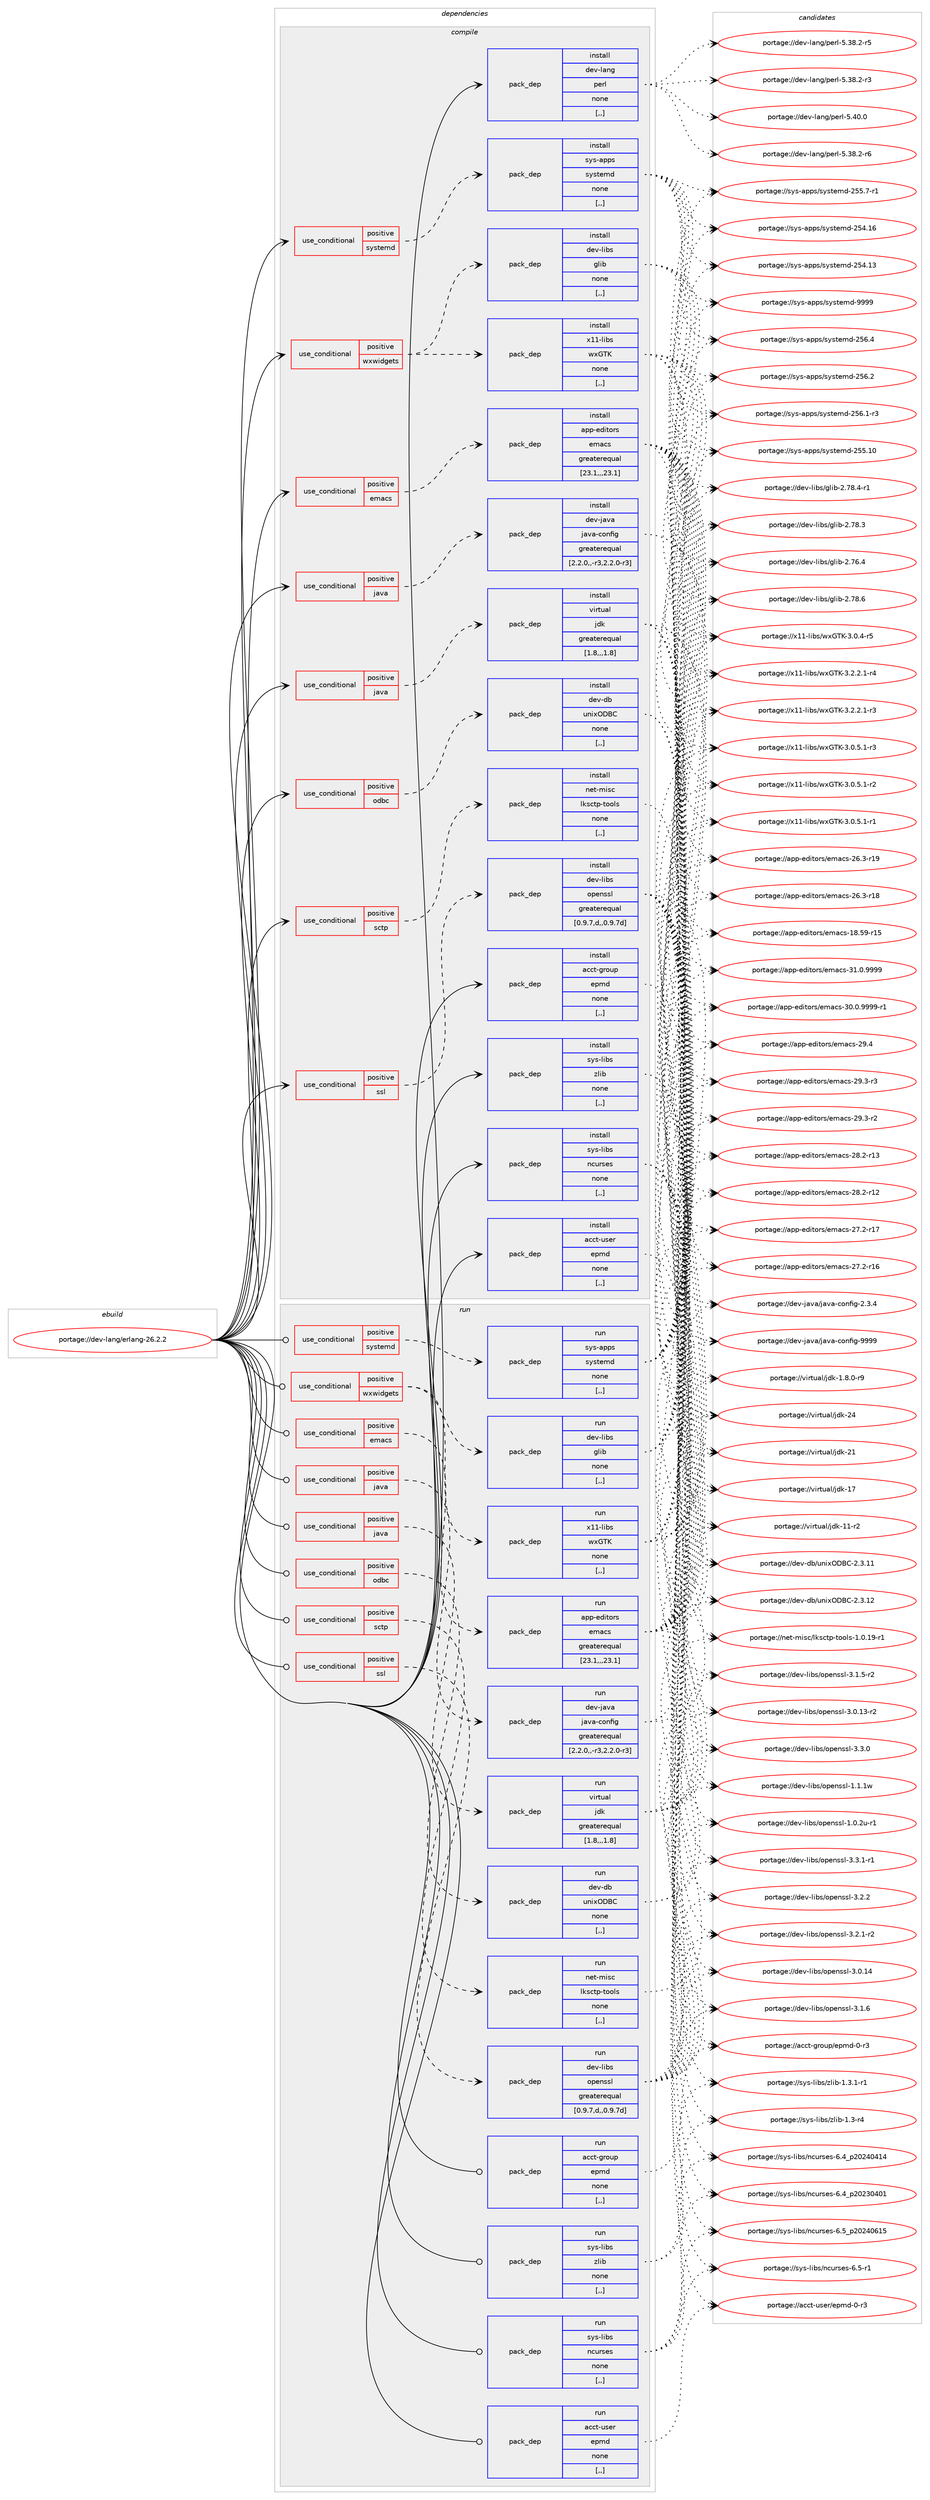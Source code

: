 digraph prolog {

# *************
# Graph options
# *************

newrank=true;
concentrate=true;
compound=true;
graph [rankdir=LR,fontname=Helvetica,fontsize=10,ranksep=1.5];#, ranksep=2.5, nodesep=0.2];
edge  [arrowhead=vee];
node  [fontname=Helvetica,fontsize=10];

# **********
# The ebuild
# **********

subgraph cluster_leftcol {
color=gray;
label=<<i>ebuild</i>>;
id [label="portage://dev-lang/erlang-26.2.2", color=red, width=4, href="../dev-lang/erlang-26.2.2.svg"];
}

# ****************
# The dependencies
# ****************

subgraph cluster_midcol {
color=gray;
label=<<i>dependencies</i>>;
subgraph cluster_compile {
fillcolor="#eeeeee";
style=filled;
label=<<i>compile</i>>;
subgraph cond22843 {
dependency98990 [label=<<TABLE BORDER="0" CELLBORDER="1" CELLSPACING="0" CELLPADDING="4"><TR><TD ROWSPAN="3" CELLPADDING="10">use_conditional</TD></TR><TR><TD>positive</TD></TR><TR><TD>emacs</TD></TR></TABLE>>, shape=none, color=red];
subgraph pack75081 {
dependency98991 [label=<<TABLE BORDER="0" CELLBORDER="1" CELLSPACING="0" CELLPADDING="4" WIDTH="220"><TR><TD ROWSPAN="6" CELLPADDING="30">pack_dep</TD></TR><TR><TD WIDTH="110">install</TD></TR><TR><TD>app-editors</TD></TR><TR><TD>emacs</TD></TR><TR><TD>greaterequal</TD></TR><TR><TD>[23.1,,,23.1]</TD></TR></TABLE>>, shape=none, color=blue];
}
dependency98990:e -> dependency98991:w [weight=20,style="dashed",arrowhead="vee"];
}
id:e -> dependency98990:w [weight=20,style="solid",arrowhead="vee"];
subgraph cond22844 {
dependency98992 [label=<<TABLE BORDER="0" CELLBORDER="1" CELLSPACING="0" CELLPADDING="4"><TR><TD ROWSPAN="3" CELLPADDING="10">use_conditional</TD></TR><TR><TD>positive</TD></TR><TR><TD>java</TD></TR></TABLE>>, shape=none, color=red];
subgraph pack75082 {
dependency98993 [label=<<TABLE BORDER="0" CELLBORDER="1" CELLSPACING="0" CELLPADDING="4" WIDTH="220"><TR><TD ROWSPAN="6" CELLPADDING="30">pack_dep</TD></TR><TR><TD WIDTH="110">install</TD></TR><TR><TD>dev-java</TD></TR><TR><TD>java-config</TD></TR><TR><TD>greaterequal</TD></TR><TR><TD>[2.2.0,,-r3,2.2.0-r3]</TD></TR></TABLE>>, shape=none, color=blue];
}
dependency98992:e -> dependency98993:w [weight=20,style="dashed",arrowhead="vee"];
}
id:e -> dependency98992:w [weight=20,style="solid",arrowhead="vee"];
subgraph cond22845 {
dependency98994 [label=<<TABLE BORDER="0" CELLBORDER="1" CELLSPACING="0" CELLPADDING="4"><TR><TD ROWSPAN="3" CELLPADDING="10">use_conditional</TD></TR><TR><TD>positive</TD></TR><TR><TD>java</TD></TR></TABLE>>, shape=none, color=red];
subgraph pack75083 {
dependency98995 [label=<<TABLE BORDER="0" CELLBORDER="1" CELLSPACING="0" CELLPADDING="4" WIDTH="220"><TR><TD ROWSPAN="6" CELLPADDING="30">pack_dep</TD></TR><TR><TD WIDTH="110">install</TD></TR><TR><TD>virtual</TD></TR><TR><TD>jdk</TD></TR><TR><TD>greaterequal</TD></TR><TR><TD>[1.8,,,1.8]</TD></TR></TABLE>>, shape=none, color=blue];
}
dependency98994:e -> dependency98995:w [weight=20,style="dashed",arrowhead="vee"];
}
id:e -> dependency98994:w [weight=20,style="solid",arrowhead="vee"];
subgraph cond22846 {
dependency98996 [label=<<TABLE BORDER="0" CELLBORDER="1" CELLSPACING="0" CELLPADDING="4"><TR><TD ROWSPAN="3" CELLPADDING="10">use_conditional</TD></TR><TR><TD>positive</TD></TR><TR><TD>odbc</TD></TR></TABLE>>, shape=none, color=red];
subgraph pack75084 {
dependency98997 [label=<<TABLE BORDER="0" CELLBORDER="1" CELLSPACING="0" CELLPADDING="4" WIDTH="220"><TR><TD ROWSPAN="6" CELLPADDING="30">pack_dep</TD></TR><TR><TD WIDTH="110">install</TD></TR><TR><TD>dev-db</TD></TR><TR><TD>unixODBC</TD></TR><TR><TD>none</TD></TR><TR><TD>[,,]</TD></TR></TABLE>>, shape=none, color=blue];
}
dependency98996:e -> dependency98997:w [weight=20,style="dashed",arrowhead="vee"];
}
id:e -> dependency98996:w [weight=20,style="solid",arrowhead="vee"];
subgraph cond22847 {
dependency98998 [label=<<TABLE BORDER="0" CELLBORDER="1" CELLSPACING="0" CELLPADDING="4"><TR><TD ROWSPAN="3" CELLPADDING="10">use_conditional</TD></TR><TR><TD>positive</TD></TR><TR><TD>sctp</TD></TR></TABLE>>, shape=none, color=red];
subgraph pack75085 {
dependency98999 [label=<<TABLE BORDER="0" CELLBORDER="1" CELLSPACING="0" CELLPADDING="4" WIDTH="220"><TR><TD ROWSPAN="6" CELLPADDING="30">pack_dep</TD></TR><TR><TD WIDTH="110">install</TD></TR><TR><TD>net-misc</TD></TR><TR><TD>lksctp-tools</TD></TR><TR><TD>none</TD></TR><TR><TD>[,,]</TD></TR></TABLE>>, shape=none, color=blue];
}
dependency98998:e -> dependency98999:w [weight=20,style="dashed",arrowhead="vee"];
}
id:e -> dependency98998:w [weight=20,style="solid",arrowhead="vee"];
subgraph cond22848 {
dependency99000 [label=<<TABLE BORDER="0" CELLBORDER="1" CELLSPACING="0" CELLPADDING="4"><TR><TD ROWSPAN="3" CELLPADDING="10">use_conditional</TD></TR><TR><TD>positive</TD></TR><TR><TD>ssl</TD></TR></TABLE>>, shape=none, color=red];
subgraph pack75086 {
dependency99001 [label=<<TABLE BORDER="0" CELLBORDER="1" CELLSPACING="0" CELLPADDING="4" WIDTH="220"><TR><TD ROWSPAN="6" CELLPADDING="30">pack_dep</TD></TR><TR><TD WIDTH="110">install</TD></TR><TR><TD>dev-libs</TD></TR><TR><TD>openssl</TD></TR><TR><TD>greaterequal</TD></TR><TR><TD>[0.9.7,d,,0.9.7d]</TD></TR></TABLE>>, shape=none, color=blue];
}
dependency99000:e -> dependency99001:w [weight=20,style="dashed",arrowhead="vee"];
}
id:e -> dependency99000:w [weight=20,style="solid",arrowhead="vee"];
subgraph cond22849 {
dependency99002 [label=<<TABLE BORDER="0" CELLBORDER="1" CELLSPACING="0" CELLPADDING="4"><TR><TD ROWSPAN="3" CELLPADDING="10">use_conditional</TD></TR><TR><TD>positive</TD></TR><TR><TD>systemd</TD></TR></TABLE>>, shape=none, color=red];
subgraph pack75087 {
dependency99003 [label=<<TABLE BORDER="0" CELLBORDER="1" CELLSPACING="0" CELLPADDING="4" WIDTH="220"><TR><TD ROWSPAN="6" CELLPADDING="30">pack_dep</TD></TR><TR><TD WIDTH="110">install</TD></TR><TR><TD>sys-apps</TD></TR><TR><TD>systemd</TD></TR><TR><TD>none</TD></TR><TR><TD>[,,]</TD></TR></TABLE>>, shape=none, color=blue];
}
dependency99002:e -> dependency99003:w [weight=20,style="dashed",arrowhead="vee"];
}
id:e -> dependency99002:w [weight=20,style="solid",arrowhead="vee"];
subgraph cond22850 {
dependency99004 [label=<<TABLE BORDER="0" CELLBORDER="1" CELLSPACING="0" CELLPADDING="4"><TR><TD ROWSPAN="3" CELLPADDING="10">use_conditional</TD></TR><TR><TD>positive</TD></TR><TR><TD>wxwidgets</TD></TR></TABLE>>, shape=none, color=red];
subgraph pack75088 {
dependency99005 [label=<<TABLE BORDER="0" CELLBORDER="1" CELLSPACING="0" CELLPADDING="4" WIDTH="220"><TR><TD ROWSPAN="6" CELLPADDING="30">pack_dep</TD></TR><TR><TD WIDTH="110">install</TD></TR><TR><TD>dev-libs</TD></TR><TR><TD>glib</TD></TR><TR><TD>none</TD></TR><TR><TD>[,,]</TD></TR></TABLE>>, shape=none, color=blue];
}
dependency99004:e -> dependency99005:w [weight=20,style="dashed",arrowhead="vee"];
subgraph pack75089 {
dependency99006 [label=<<TABLE BORDER="0" CELLBORDER="1" CELLSPACING="0" CELLPADDING="4" WIDTH="220"><TR><TD ROWSPAN="6" CELLPADDING="30">pack_dep</TD></TR><TR><TD WIDTH="110">install</TD></TR><TR><TD>x11-libs</TD></TR><TR><TD>wxGTK</TD></TR><TR><TD>none</TD></TR><TR><TD>[,,]</TD></TR></TABLE>>, shape=none, color=blue];
}
dependency99004:e -> dependency99006:w [weight=20,style="dashed",arrowhead="vee"];
}
id:e -> dependency99004:w [weight=20,style="solid",arrowhead="vee"];
subgraph pack75090 {
dependency99007 [label=<<TABLE BORDER="0" CELLBORDER="1" CELLSPACING="0" CELLPADDING="4" WIDTH="220"><TR><TD ROWSPAN="6" CELLPADDING="30">pack_dep</TD></TR><TR><TD WIDTH="110">install</TD></TR><TR><TD>acct-group</TD></TR><TR><TD>epmd</TD></TR><TR><TD>none</TD></TR><TR><TD>[,,]</TD></TR></TABLE>>, shape=none, color=blue];
}
id:e -> dependency99007:w [weight=20,style="solid",arrowhead="vee"];
subgraph pack75091 {
dependency99008 [label=<<TABLE BORDER="0" CELLBORDER="1" CELLSPACING="0" CELLPADDING="4" WIDTH="220"><TR><TD ROWSPAN="6" CELLPADDING="30">pack_dep</TD></TR><TR><TD WIDTH="110">install</TD></TR><TR><TD>acct-user</TD></TR><TR><TD>epmd</TD></TR><TR><TD>none</TD></TR><TR><TD>[,,]</TD></TR></TABLE>>, shape=none, color=blue];
}
id:e -> dependency99008:w [weight=20,style="solid",arrowhead="vee"];
subgraph pack75092 {
dependency99009 [label=<<TABLE BORDER="0" CELLBORDER="1" CELLSPACING="0" CELLPADDING="4" WIDTH="220"><TR><TD ROWSPAN="6" CELLPADDING="30">pack_dep</TD></TR><TR><TD WIDTH="110">install</TD></TR><TR><TD>dev-lang</TD></TR><TR><TD>perl</TD></TR><TR><TD>none</TD></TR><TR><TD>[,,]</TD></TR></TABLE>>, shape=none, color=blue];
}
id:e -> dependency99009:w [weight=20,style="solid",arrowhead="vee"];
subgraph pack75093 {
dependency99010 [label=<<TABLE BORDER="0" CELLBORDER="1" CELLSPACING="0" CELLPADDING="4" WIDTH="220"><TR><TD ROWSPAN="6" CELLPADDING="30">pack_dep</TD></TR><TR><TD WIDTH="110">install</TD></TR><TR><TD>sys-libs</TD></TR><TR><TD>ncurses</TD></TR><TR><TD>none</TD></TR><TR><TD>[,,]</TD></TR></TABLE>>, shape=none, color=blue];
}
id:e -> dependency99010:w [weight=20,style="solid",arrowhead="vee"];
subgraph pack75094 {
dependency99011 [label=<<TABLE BORDER="0" CELLBORDER="1" CELLSPACING="0" CELLPADDING="4" WIDTH="220"><TR><TD ROWSPAN="6" CELLPADDING="30">pack_dep</TD></TR><TR><TD WIDTH="110">install</TD></TR><TR><TD>sys-libs</TD></TR><TR><TD>zlib</TD></TR><TR><TD>none</TD></TR><TR><TD>[,,]</TD></TR></TABLE>>, shape=none, color=blue];
}
id:e -> dependency99011:w [weight=20,style="solid",arrowhead="vee"];
}
subgraph cluster_compileandrun {
fillcolor="#eeeeee";
style=filled;
label=<<i>compile and run</i>>;
}
subgraph cluster_run {
fillcolor="#eeeeee";
style=filled;
label=<<i>run</i>>;
subgraph cond22851 {
dependency99012 [label=<<TABLE BORDER="0" CELLBORDER="1" CELLSPACING="0" CELLPADDING="4"><TR><TD ROWSPAN="3" CELLPADDING="10">use_conditional</TD></TR><TR><TD>positive</TD></TR><TR><TD>emacs</TD></TR></TABLE>>, shape=none, color=red];
subgraph pack75095 {
dependency99013 [label=<<TABLE BORDER="0" CELLBORDER="1" CELLSPACING="0" CELLPADDING="4" WIDTH="220"><TR><TD ROWSPAN="6" CELLPADDING="30">pack_dep</TD></TR><TR><TD WIDTH="110">run</TD></TR><TR><TD>app-editors</TD></TR><TR><TD>emacs</TD></TR><TR><TD>greaterequal</TD></TR><TR><TD>[23.1,,,23.1]</TD></TR></TABLE>>, shape=none, color=blue];
}
dependency99012:e -> dependency99013:w [weight=20,style="dashed",arrowhead="vee"];
}
id:e -> dependency99012:w [weight=20,style="solid",arrowhead="odot"];
subgraph cond22852 {
dependency99014 [label=<<TABLE BORDER="0" CELLBORDER="1" CELLSPACING="0" CELLPADDING="4"><TR><TD ROWSPAN="3" CELLPADDING="10">use_conditional</TD></TR><TR><TD>positive</TD></TR><TR><TD>java</TD></TR></TABLE>>, shape=none, color=red];
subgraph pack75096 {
dependency99015 [label=<<TABLE BORDER="0" CELLBORDER="1" CELLSPACING="0" CELLPADDING="4" WIDTH="220"><TR><TD ROWSPAN="6" CELLPADDING="30">pack_dep</TD></TR><TR><TD WIDTH="110">run</TD></TR><TR><TD>dev-java</TD></TR><TR><TD>java-config</TD></TR><TR><TD>greaterequal</TD></TR><TR><TD>[2.2.0,,-r3,2.2.0-r3]</TD></TR></TABLE>>, shape=none, color=blue];
}
dependency99014:e -> dependency99015:w [weight=20,style="dashed",arrowhead="vee"];
}
id:e -> dependency99014:w [weight=20,style="solid",arrowhead="odot"];
subgraph cond22853 {
dependency99016 [label=<<TABLE BORDER="0" CELLBORDER="1" CELLSPACING="0" CELLPADDING="4"><TR><TD ROWSPAN="3" CELLPADDING="10">use_conditional</TD></TR><TR><TD>positive</TD></TR><TR><TD>java</TD></TR></TABLE>>, shape=none, color=red];
subgraph pack75097 {
dependency99017 [label=<<TABLE BORDER="0" CELLBORDER="1" CELLSPACING="0" CELLPADDING="4" WIDTH="220"><TR><TD ROWSPAN="6" CELLPADDING="30">pack_dep</TD></TR><TR><TD WIDTH="110">run</TD></TR><TR><TD>virtual</TD></TR><TR><TD>jdk</TD></TR><TR><TD>greaterequal</TD></TR><TR><TD>[1.8,,,1.8]</TD></TR></TABLE>>, shape=none, color=blue];
}
dependency99016:e -> dependency99017:w [weight=20,style="dashed",arrowhead="vee"];
}
id:e -> dependency99016:w [weight=20,style="solid",arrowhead="odot"];
subgraph cond22854 {
dependency99018 [label=<<TABLE BORDER="0" CELLBORDER="1" CELLSPACING="0" CELLPADDING="4"><TR><TD ROWSPAN="3" CELLPADDING="10">use_conditional</TD></TR><TR><TD>positive</TD></TR><TR><TD>odbc</TD></TR></TABLE>>, shape=none, color=red];
subgraph pack75098 {
dependency99019 [label=<<TABLE BORDER="0" CELLBORDER="1" CELLSPACING="0" CELLPADDING="4" WIDTH="220"><TR><TD ROWSPAN="6" CELLPADDING="30">pack_dep</TD></TR><TR><TD WIDTH="110">run</TD></TR><TR><TD>dev-db</TD></TR><TR><TD>unixODBC</TD></TR><TR><TD>none</TD></TR><TR><TD>[,,]</TD></TR></TABLE>>, shape=none, color=blue];
}
dependency99018:e -> dependency99019:w [weight=20,style="dashed",arrowhead="vee"];
}
id:e -> dependency99018:w [weight=20,style="solid",arrowhead="odot"];
subgraph cond22855 {
dependency99020 [label=<<TABLE BORDER="0" CELLBORDER="1" CELLSPACING="0" CELLPADDING="4"><TR><TD ROWSPAN="3" CELLPADDING="10">use_conditional</TD></TR><TR><TD>positive</TD></TR><TR><TD>sctp</TD></TR></TABLE>>, shape=none, color=red];
subgraph pack75099 {
dependency99021 [label=<<TABLE BORDER="0" CELLBORDER="1" CELLSPACING="0" CELLPADDING="4" WIDTH="220"><TR><TD ROWSPAN="6" CELLPADDING="30">pack_dep</TD></TR><TR><TD WIDTH="110">run</TD></TR><TR><TD>net-misc</TD></TR><TR><TD>lksctp-tools</TD></TR><TR><TD>none</TD></TR><TR><TD>[,,]</TD></TR></TABLE>>, shape=none, color=blue];
}
dependency99020:e -> dependency99021:w [weight=20,style="dashed",arrowhead="vee"];
}
id:e -> dependency99020:w [weight=20,style="solid",arrowhead="odot"];
subgraph cond22856 {
dependency99022 [label=<<TABLE BORDER="0" CELLBORDER="1" CELLSPACING="0" CELLPADDING="4"><TR><TD ROWSPAN="3" CELLPADDING="10">use_conditional</TD></TR><TR><TD>positive</TD></TR><TR><TD>ssl</TD></TR></TABLE>>, shape=none, color=red];
subgraph pack75100 {
dependency99023 [label=<<TABLE BORDER="0" CELLBORDER="1" CELLSPACING="0" CELLPADDING="4" WIDTH="220"><TR><TD ROWSPAN="6" CELLPADDING="30">pack_dep</TD></TR><TR><TD WIDTH="110">run</TD></TR><TR><TD>dev-libs</TD></TR><TR><TD>openssl</TD></TR><TR><TD>greaterequal</TD></TR><TR><TD>[0.9.7,d,,0.9.7d]</TD></TR></TABLE>>, shape=none, color=blue];
}
dependency99022:e -> dependency99023:w [weight=20,style="dashed",arrowhead="vee"];
}
id:e -> dependency99022:w [weight=20,style="solid",arrowhead="odot"];
subgraph cond22857 {
dependency99024 [label=<<TABLE BORDER="0" CELLBORDER="1" CELLSPACING="0" CELLPADDING="4"><TR><TD ROWSPAN="3" CELLPADDING="10">use_conditional</TD></TR><TR><TD>positive</TD></TR><TR><TD>systemd</TD></TR></TABLE>>, shape=none, color=red];
subgraph pack75101 {
dependency99025 [label=<<TABLE BORDER="0" CELLBORDER="1" CELLSPACING="0" CELLPADDING="4" WIDTH="220"><TR><TD ROWSPAN="6" CELLPADDING="30">pack_dep</TD></TR><TR><TD WIDTH="110">run</TD></TR><TR><TD>sys-apps</TD></TR><TR><TD>systemd</TD></TR><TR><TD>none</TD></TR><TR><TD>[,,]</TD></TR></TABLE>>, shape=none, color=blue];
}
dependency99024:e -> dependency99025:w [weight=20,style="dashed",arrowhead="vee"];
}
id:e -> dependency99024:w [weight=20,style="solid",arrowhead="odot"];
subgraph cond22858 {
dependency99026 [label=<<TABLE BORDER="0" CELLBORDER="1" CELLSPACING="0" CELLPADDING="4"><TR><TD ROWSPAN="3" CELLPADDING="10">use_conditional</TD></TR><TR><TD>positive</TD></TR><TR><TD>wxwidgets</TD></TR></TABLE>>, shape=none, color=red];
subgraph pack75102 {
dependency99027 [label=<<TABLE BORDER="0" CELLBORDER="1" CELLSPACING="0" CELLPADDING="4" WIDTH="220"><TR><TD ROWSPAN="6" CELLPADDING="30">pack_dep</TD></TR><TR><TD WIDTH="110">run</TD></TR><TR><TD>dev-libs</TD></TR><TR><TD>glib</TD></TR><TR><TD>none</TD></TR><TR><TD>[,,]</TD></TR></TABLE>>, shape=none, color=blue];
}
dependency99026:e -> dependency99027:w [weight=20,style="dashed",arrowhead="vee"];
subgraph pack75103 {
dependency99028 [label=<<TABLE BORDER="0" CELLBORDER="1" CELLSPACING="0" CELLPADDING="4" WIDTH="220"><TR><TD ROWSPAN="6" CELLPADDING="30">pack_dep</TD></TR><TR><TD WIDTH="110">run</TD></TR><TR><TD>x11-libs</TD></TR><TR><TD>wxGTK</TD></TR><TR><TD>none</TD></TR><TR><TD>[,,]</TD></TR></TABLE>>, shape=none, color=blue];
}
dependency99026:e -> dependency99028:w [weight=20,style="dashed",arrowhead="vee"];
}
id:e -> dependency99026:w [weight=20,style="solid",arrowhead="odot"];
subgraph pack75104 {
dependency99029 [label=<<TABLE BORDER="0" CELLBORDER="1" CELLSPACING="0" CELLPADDING="4" WIDTH="220"><TR><TD ROWSPAN="6" CELLPADDING="30">pack_dep</TD></TR><TR><TD WIDTH="110">run</TD></TR><TR><TD>acct-group</TD></TR><TR><TD>epmd</TD></TR><TR><TD>none</TD></TR><TR><TD>[,,]</TD></TR></TABLE>>, shape=none, color=blue];
}
id:e -> dependency99029:w [weight=20,style="solid",arrowhead="odot"];
subgraph pack75105 {
dependency99030 [label=<<TABLE BORDER="0" CELLBORDER="1" CELLSPACING="0" CELLPADDING="4" WIDTH="220"><TR><TD ROWSPAN="6" CELLPADDING="30">pack_dep</TD></TR><TR><TD WIDTH="110">run</TD></TR><TR><TD>acct-user</TD></TR><TR><TD>epmd</TD></TR><TR><TD>none</TD></TR><TR><TD>[,,]</TD></TR></TABLE>>, shape=none, color=blue];
}
id:e -> dependency99030:w [weight=20,style="solid",arrowhead="odot"];
subgraph pack75106 {
dependency99031 [label=<<TABLE BORDER="0" CELLBORDER="1" CELLSPACING="0" CELLPADDING="4" WIDTH="220"><TR><TD ROWSPAN="6" CELLPADDING="30">pack_dep</TD></TR><TR><TD WIDTH="110">run</TD></TR><TR><TD>sys-libs</TD></TR><TR><TD>ncurses</TD></TR><TR><TD>none</TD></TR><TR><TD>[,,]</TD></TR></TABLE>>, shape=none, color=blue];
}
id:e -> dependency99031:w [weight=20,style="solid",arrowhead="odot"];
subgraph pack75107 {
dependency99032 [label=<<TABLE BORDER="0" CELLBORDER="1" CELLSPACING="0" CELLPADDING="4" WIDTH="220"><TR><TD ROWSPAN="6" CELLPADDING="30">pack_dep</TD></TR><TR><TD WIDTH="110">run</TD></TR><TR><TD>sys-libs</TD></TR><TR><TD>zlib</TD></TR><TR><TD>none</TD></TR><TR><TD>[,,]</TD></TR></TABLE>>, shape=none, color=blue];
}
id:e -> dependency99032:w [weight=20,style="solid",arrowhead="odot"];
}
}

# **************
# The candidates
# **************

subgraph cluster_choices {
rank=same;
color=gray;
label=<<i>candidates</i>>;

subgraph choice75081 {
color=black;
nodesep=1;
choice971121124510110010511611111411547101109979911545514946484657575757 [label="portage://app-editors/emacs-31.0.9999", color=red, width=4,href="../app-editors/emacs-31.0.9999.svg"];
choice9711211245101100105116111114115471011099799115455148464846575757574511449 [label="portage://app-editors/emacs-30.0.9999-r1", color=red, width=4,href="../app-editors/emacs-30.0.9999-r1.svg"];
choice97112112451011001051161111141154710110997991154550574652 [label="portage://app-editors/emacs-29.4", color=red, width=4,href="../app-editors/emacs-29.4.svg"];
choice971121124510110010511611111411547101109979911545505746514511451 [label="portage://app-editors/emacs-29.3-r3", color=red, width=4,href="../app-editors/emacs-29.3-r3.svg"];
choice971121124510110010511611111411547101109979911545505746514511450 [label="portage://app-editors/emacs-29.3-r2", color=red, width=4,href="../app-editors/emacs-29.3-r2.svg"];
choice97112112451011001051161111141154710110997991154550564650451144951 [label="portage://app-editors/emacs-28.2-r13", color=red, width=4,href="../app-editors/emacs-28.2-r13.svg"];
choice97112112451011001051161111141154710110997991154550564650451144950 [label="portage://app-editors/emacs-28.2-r12", color=red, width=4,href="../app-editors/emacs-28.2-r12.svg"];
choice97112112451011001051161111141154710110997991154550554650451144955 [label="portage://app-editors/emacs-27.2-r17", color=red, width=4,href="../app-editors/emacs-27.2-r17.svg"];
choice97112112451011001051161111141154710110997991154550554650451144954 [label="portage://app-editors/emacs-27.2-r16", color=red, width=4,href="../app-editors/emacs-27.2-r16.svg"];
choice97112112451011001051161111141154710110997991154550544651451144957 [label="portage://app-editors/emacs-26.3-r19", color=red, width=4,href="../app-editors/emacs-26.3-r19.svg"];
choice97112112451011001051161111141154710110997991154550544651451144956 [label="portage://app-editors/emacs-26.3-r18", color=red, width=4,href="../app-editors/emacs-26.3-r18.svg"];
choice9711211245101100105116111114115471011099799115454956465357451144953 [label="portage://app-editors/emacs-18.59-r15", color=red, width=4,href="../app-editors/emacs-18.59-r15.svg"];
dependency98991:e -> choice971121124510110010511611111411547101109979911545514946484657575757:w [style=dotted,weight="100"];
dependency98991:e -> choice9711211245101100105116111114115471011099799115455148464846575757574511449:w [style=dotted,weight="100"];
dependency98991:e -> choice97112112451011001051161111141154710110997991154550574652:w [style=dotted,weight="100"];
dependency98991:e -> choice971121124510110010511611111411547101109979911545505746514511451:w [style=dotted,weight="100"];
dependency98991:e -> choice971121124510110010511611111411547101109979911545505746514511450:w [style=dotted,weight="100"];
dependency98991:e -> choice97112112451011001051161111141154710110997991154550564650451144951:w [style=dotted,weight="100"];
dependency98991:e -> choice97112112451011001051161111141154710110997991154550564650451144950:w [style=dotted,weight="100"];
dependency98991:e -> choice97112112451011001051161111141154710110997991154550554650451144955:w [style=dotted,weight="100"];
dependency98991:e -> choice97112112451011001051161111141154710110997991154550554650451144954:w [style=dotted,weight="100"];
dependency98991:e -> choice97112112451011001051161111141154710110997991154550544651451144957:w [style=dotted,weight="100"];
dependency98991:e -> choice97112112451011001051161111141154710110997991154550544651451144956:w [style=dotted,weight="100"];
dependency98991:e -> choice9711211245101100105116111114115471011099799115454956465357451144953:w [style=dotted,weight="100"];
}
subgraph choice75082 {
color=black;
nodesep=1;
choice10010111845106971189747106971189745991111101021051034557575757 [label="portage://dev-java/java-config-9999", color=red, width=4,href="../dev-java/java-config-9999.svg"];
choice1001011184510697118974710697118974599111110102105103455046514652 [label="portage://dev-java/java-config-2.3.4", color=red, width=4,href="../dev-java/java-config-2.3.4.svg"];
dependency98993:e -> choice10010111845106971189747106971189745991111101021051034557575757:w [style=dotted,weight="100"];
dependency98993:e -> choice1001011184510697118974710697118974599111110102105103455046514652:w [style=dotted,weight="100"];
}
subgraph choice75083 {
color=black;
nodesep=1;
choice1181051141161179710847106100107455052 [label="portage://virtual/jdk-24", color=red, width=4,href="../virtual/jdk-24.svg"];
choice1181051141161179710847106100107455049 [label="portage://virtual/jdk-21", color=red, width=4,href="../virtual/jdk-21.svg"];
choice1181051141161179710847106100107454955 [label="portage://virtual/jdk-17", color=red, width=4,href="../virtual/jdk-17.svg"];
choice11810511411611797108471061001074549494511450 [label="portage://virtual/jdk-11-r2", color=red, width=4,href="../virtual/jdk-11-r2.svg"];
choice11810511411611797108471061001074549465646484511457 [label="portage://virtual/jdk-1.8.0-r9", color=red, width=4,href="../virtual/jdk-1.8.0-r9.svg"];
dependency98995:e -> choice1181051141161179710847106100107455052:w [style=dotted,weight="100"];
dependency98995:e -> choice1181051141161179710847106100107455049:w [style=dotted,weight="100"];
dependency98995:e -> choice1181051141161179710847106100107454955:w [style=dotted,weight="100"];
dependency98995:e -> choice11810511411611797108471061001074549494511450:w [style=dotted,weight="100"];
dependency98995:e -> choice11810511411611797108471061001074549465646484511457:w [style=dotted,weight="100"];
}
subgraph choice75084 {
color=black;
nodesep=1;
choice1001011184510098471171101051207968666745504651464950 [label="portage://dev-db/unixODBC-2.3.12", color=red, width=4,href="../dev-db/unixODBC-2.3.12.svg"];
choice1001011184510098471171101051207968666745504651464949 [label="portage://dev-db/unixODBC-2.3.11", color=red, width=4,href="../dev-db/unixODBC-2.3.11.svg"];
dependency98997:e -> choice1001011184510098471171101051207968666745504651464950:w [style=dotted,weight="100"];
dependency98997:e -> choice1001011184510098471171101051207968666745504651464949:w [style=dotted,weight="100"];
}
subgraph choice75085 {
color=black;
nodesep=1;
choice1101011164510910511599471081071159911611245116111111108115454946484649574511449 [label="portage://net-misc/lksctp-tools-1.0.19-r1", color=red, width=4,href="../net-misc/lksctp-tools-1.0.19-r1.svg"];
dependency98999:e -> choice1101011164510910511599471081071159911611245116111111108115454946484649574511449:w [style=dotted,weight="100"];
}
subgraph choice75086 {
color=black;
nodesep=1;
choice1001011184510810598115471111121011101151151084551465146494511449 [label="portage://dev-libs/openssl-3.3.1-r1", color=red, width=4,href="../dev-libs/openssl-3.3.1-r1.svg"];
choice100101118451081059811547111112101110115115108455146514648 [label="portage://dev-libs/openssl-3.3.0", color=red, width=4,href="../dev-libs/openssl-3.3.0.svg"];
choice100101118451081059811547111112101110115115108455146504650 [label="portage://dev-libs/openssl-3.2.2", color=red, width=4,href="../dev-libs/openssl-3.2.2.svg"];
choice1001011184510810598115471111121011101151151084551465046494511450 [label="portage://dev-libs/openssl-3.2.1-r2", color=red, width=4,href="../dev-libs/openssl-3.2.1-r2.svg"];
choice100101118451081059811547111112101110115115108455146494654 [label="portage://dev-libs/openssl-3.1.6", color=red, width=4,href="../dev-libs/openssl-3.1.6.svg"];
choice1001011184510810598115471111121011101151151084551464946534511450 [label="portage://dev-libs/openssl-3.1.5-r2", color=red, width=4,href="../dev-libs/openssl-3.1.5-r2.svg"];
choice10010111845108105981154711111210111011511510845514648464952 [label="portage://dev-libs/openssl-3.0.14", color=red, width=4,href="../dev-libs/openssl-3.0.14.svg"];
choice100101118451081059811547111112101110115115108455146484649514511450 [label="portage://dev-libs/openssl-3.0.13-r2", color=red, width=4,href="../dev-libs/openssl-3.0.13-r2.svg"];
choice100101118451081059811547111112101110115115108454946494649119 [label="portage://dev-libs/openssl-1.1.1w", color=red, width=4,href="../dev-libs/openssl-1.1.1w.svg"];
choice1001011184510810598115471111121011101151151084549464846501174511449 [label="portage://dev-libs/openssl-1.0.2u-r1", color=red, width=4,href="../dev-libs/openssl-1.0.2u-r1.svg"];
dependency99001:e -> choice1001011184510810598115471111121011101151151084551465146494511449:w [style=dotted,weight="100"];
dependency99001:e -> choice100101118451081059811547111112101110115115108455146514648:w [style=dotted,weight="100"];
dependency99001:e -> choice100101118451081059811547111112101110115115108455146504650:w [style=dotted,weight="100"];
dependency99001:e -> choice1001011184510810598115471111121011101151151084551465046494511450:w [style=dotted,weight="100"];
dependency99001:e -> choice100101118451081059811547111112101110115115108455146494654:w [style=dotted,weight="100"];
dependency99001:e -> choice1001011184510810598115471111121011101151151084551464946534511450:w [style=dotted,weight="100"];
dependency99001:e -> choice10010111845108105981154711111210111011511510845514648464952:w [style=dotted,weight="100"];
dependency99001:e -> choice100101118451081059811547111112101110115115108455146484649514511450:w [style=dotted,weight="100"];
dependency99001:e -> choice100101118451081059811547111112101110115115108454946494649119:w [style=dotted,weight="100"];
dependency99001:e -> choice1001011184510810598115471111121011101151151084549464846501174511449:w [style=dotted,weight="100"];
}
subgraph choice75087 {
color=black;
nodesep=1;
choice1151211154597112112115471151211151161011091004557575757 [label="portage://sys-apps/systemd-9999", color=red, width=4,href="../sys-apps/systemd-9999.svg"];
choice115121115459711211211547115121115116101109100455053544652 [label="portage://sys-apps/systemd-256.4", color=red, width=4,href="../sys-apps/systemd-256.4.svg"];
choice115121115459711211211547115121115116101109100455053544650 [label="portage://sys-apps/systemd-256.2", color=red, width=4,href="../sys-apps/systemd-256.2.svg"];
choice1151211154597112112115471151211151161011091004550535446494511451 [label="portage://sys-apps/systemd-256.1-r3", color=red, width=4,href="../sys-apps/systemd-256.1-r3.svg"];
choice11512111545971121121154711512111511610110910045505353464948 [label="portage://sys-apps/systemd-255.10", color=red, width=4,href="../sys-apps/systemd-255.10.svg"];
choice1151211154597112112115471151211151161011091004550535346554511449 [label="portage://sys-apps/systemd-255.7-r1", color=red, width=4,href="../sys-apps/systemd-255.7-r1.svg"];
choice11512111545971121121154711512111511610110910045505352464954 [label="portage://sys-apps/systemd-254.16", color=red, width=4,href="../sys-apps/systemd-254.16.svg"];
choice11512111545971121121154711512111511610110910045505352464951 [label="portage://sys-apps/systemd-254.13", color=red, width=4,href="../sys-apps/systemd-254.13.svg"];
dependency99003:e -> choice1151211154597112112115471151211151161011091004557575757:w [style=dotted,weight="100"];
dependency99003:e -> choice115121115459711211211547115121115116101109100455053544652:w [style=dotted,weight="100"];
dependency99003:e -> choice115121115459711211211547115121115116101109100455053544650:w [style=dotted,weight="100"];
dependency99003:e -> choice1151211154597112112115471151211151161011091004550535446494511451:w [style=dotted,weight="100"];
dependency99003:e -> choice11512111545971121121154711512111511610110910045505353464948:w [style=dotted,weight="100"];
dependency99003:e -> choice1151211154597112112115471151211151161011091004550535346554511449:w [style=dotted,weight="100"];
dependency99003:e -> choice11512111545971121121154711512111511610110910045505352464954:w [style=dotted,weight="100"];
dependency99003:e -> choice11512111545971121121154711512111511610110910045505352464951:w [style=dotted,weight="100"];
}
subgraph choice75088 {
color=black;
nodesep=1;
choice1001011184510810598115471031081059845504655564654 [label="portage://dev-libs/glib-2.78.6", color=red, width=4,href="../dev-libs/glib-2.78.6.svg"];
choice10010111845108105981154710310810598455046555646524511449 [label="portage://dev-libs/glib-2.78.4-r1", color=red, width=4,href="../dev-libs/glib-2.78.4-r1.svg"];
choice1001011184510810598115471031081059845504655564651 [label="portage://dev-libs/glib-2.78.3", color=red, width=4,href="../dev-libs/glib-2.78.3.svg"];
choice1001011184510810598115471031081059845504655544652 [label="portage://dev-libs/glib-2.76.4", color=red, width=4,href="../dev-libs/glib-2.76.4.svg"];
dependency99005:e -> choice1001011184510810598115471031081059845504655564654:w [style=dotted,weight="100"];
dependency99005:e -> choice10010111845108105981154710310810598455046555646524511449:w [style=dotted,weight="100"];
dependency99005:e -> choice1001011184510810598115471031081059845504655564651:w [style=dotted,weight="100"];
dependency99005:e -> choice1001011184510810598115471031081059845504655544652:w [style=dotted,weight="100"];
}
subgraph choice75089 {
color=black;
nodesep=1;
choice120494945108105981154711912071847545514650465046494511452 [label="portage://x11-libs/wxGTK-3.2.2.1-r4", color=red, width=4,href="../x11-libs/wxGTK-3.2.2.1-r4.svg"];
choice120494945108105981154711912071847545514650465046494511451 [label="portage://x11-libs/wxGTK-3.2.2.1-r3", color=red, width=4,href="../x11-libs/wxGTK-3.2.2.1-r3.svg"];
choice120494945108105981154711912071847545514648465346494511451 [label="portage://x11-libs/wxGTK-3.0.5.1-r3", color=red, width=4,href="../x11-libs/wxGTK-3.0.5.1-r3.svg"];
choice120494945108105981154711912071847545514648465346494511450 [label="portage://x11-libs/wxGTK-3.0.5.1-r2", color=red, width=4,href="../x11-libs/wxGTK-3.0.5.1-r2.svg"];
choice120494945108105981154711912071847545514648465346494511449 [label="portage://x11-libs/wxGTK-3.0.5.1-r1", color=red, width=4,href="../x11-libs/wxGTK-3.0.5.1-r1.svg"];
choice12049494510810598115471191207184754551464846524511453 [label="portage://x11-libs/wxGTK-3.0.4-r5", color=red, width=4,href="../x11-libs/wxGTK-3.0.4-r5.svg"];
dependency99006:e -> choice120494945108105981154711912071847545514650465046494511452:w [style=dotted,weight="100"];
dependency99006:e -> choice120494945108105981154711912071847545514650465046494511451:w [style=dotted,weight="100"];
dependency99006:e -> choice120494945108105981154711912071847545514648465346494511451:w [style=dotted,weight="100"];
dependency99006:e -> choice120494945108105981154711912071847545514648465346494511450:w [style=dotted,weight="100"];
dependency99006:e -> choice120494945108105981154711912071847545514648465346494511449:w [style=dotted,weight="100"];
dependency99006:e -> choice12049494510810598115471191207184754551464846524511453:w [style=dotted,weight="100"];
}
subgraph choice75090 {
color=black;
nodesep=1;
choice979999116451031141111171124710111210910045484511451 [label="portage://acct-group/epmd-0-r3", color=red, width=4,href="../acct-group/epmd-0-r3.svg"];
dependency99007:e -> choice979999116451031141111171124710111210910045484511451:w [style=dotted,weight="100"];
}
subgraph choice75091 {
color=black;
nodesep=1;
choice979999116451171151011144710111210910045484511451 [label="portage://acct-user/epmd-0-r3", color=red, width=4,href="../acct-user/epmd-0-r3.svg"];
dependency99008:e -> choice979999116451171151011144710111210910045484511451:w [style=dotted,weight="100"];
}
subgraph choice75092 {
color=black;
nodesep=1;
choice10010111845108971101034711210111410845534652484648 [label="portage://dev-lang/perl-5.40.0", color=red, width=4,href="../dev-lang/perl-5.40.0.svg"];
choice100101118451089711010347112101114108455346515646504511454 [label="portage://dev-lang/perl-5.38.2-r6", color=red, width=4,href="../dev-lang/perl-5.38.2-r6.svg"];
choice100101118451089711010347112101114108455346515646504511453 [label="portage://dev-lang/perl-5.38.2-r5", color=red, width=4,href="../dev-lang/perl-5.38.2-r5.svg"];
choice100101118451089711010347112101114108455346515646504511451 [label="portage://dev-lang/perl-5.38.2-r3", color=red, width=4,href="../dev-lang/perl-5.38.2-r3.svg"];
dependency99009:e -> choice10010111845108971101034711210111410845534652484648:w [style=dotted,weight="100"];
dependency99009:e -> choice100101118451089711010347112101114108455346515646504511454:w [style=dotted,weight="100"];
dependency99009:e -> choice100101118451089711010347112101114108455346515646504511453:w [style=dotted,weight="100"];
dependency99009:e -> choice100101118451089711010347112101114108455346515646504511451:w [style=dotted,weight="100"];
}
subgraph choice75093 {
color=black;
nodesep=1;
choice1151211154510810598115471109911711411510111545544653951125048505248544953 [label="portage://sys-libs/ncurses-6.5_p20240615", color=red, width=4,href="../sys-libs/ncurses-6.5_p20240615.svg"];
choice11512111545108105981154711099117114115101115455446534511449 [label="portage://sys-libs/ncurses-6.5-r1", color=red, width=4,href="../sys-libs/ncurses-6.5-r1.svg"];
choice1151211154510810598115471109911711411510111545544652951125048505248524952 [label="portage://sys-libs/ncurses-6.4_p20240414", color=red, width=4,href="../sys-libs/ncurses-6.4_p20240414.svg"];
choice1151211154510810598115471109911711411510111545544652951125048505148524849 [label="portage://sys-libs/ncurses-6.4_p20230401", color=red, width=4,href="../sys-libs/ncurses-6.4_p20230401.svg"];
dependency99010:e -> choice1151211154510810598115471109911711411510111545544653951125048505248544953:w [style=dotted,weight="100"];
dependency99010:e -> choice11512111545108105981154711099117114115101115455446534511449:w [style=dotted,weight="100"];
dependency99010:e -> choice1151211154510810598115471109911711411510111545544652951125048505248524952:w [style=dotted,weight="100"];
dependency99010:e -> choice1151211154510810598115471109911711411510111545544652951125048505148524849:w [style=dotted,weight="100"];
}
subgraph choice75094 {
color=black;
nodesep=1;
choice115121115451081059811547122108105984549465146494511449 [label="portage://sys-libs/zlib-1.3.1-r1", color=red, width=4,href="../sys-libs/zlib-1.3.1-r1.svg"];
choice11512111545108105981154712210810598454946514511452 [label="portage://sys-libs/zlib-1.3-r4", color=red, width=4,href="../sys-libs/zlib-1.3-r4.svg"];
dependency99011:e -> choice115121115451081059811547122108105984549465146494511449:w [style=dotted,weight="100"];
dependency99011:e -> choice11512111545108105981154712210810598454946514511452:w [style=dotted,weight="100"];
}
subgraph choice75095 {
color=black;
nodesep=1;
choice971121124510110010511611111411547101109979911545514946484657575757 [label="portage://app-editors/emacs-31.0.9999", color=red, width=4,href="../app-editors/emacs-31.0.9999.svg"];
choice9711211245101100105116111114115471011099799115455148464846575757574511449 [label="portage://app-editors/emacs-30.0.9999-r1", color=red, width=4,href="../app-editors/emacs-30.0.9999-r1.svg"];
choice97112112451011001051161111141154710110997991154550574652 [label="portage://app-editors/emacs-29.4", color=red, width=4,href="../app-editors/emacs-29.4.svg"];
choice971121124510110010511611111411547101109979911545505746514511451 [label="portage://app-editors/emacs-29.3-r3", color=red, width=4,href="../app-editors/emacs-29.3-r3.svg"];
choice971121124510110010511611111411547101109979911545505746514511450 [label="portage://app-editors/emacs-29.3-r2", color=red, width=4,href="../app-editors/emacs-29.3-r2.svg"];
choice97112112451011001051161111141154710110997991154550564650451144951 [label="portage://app-editors/emacs-28.2-r13", color=red, width=4,href="../app-editors/emacs-28.2-r13.svg"];
choice97112112451011001051161111141154710110997991154550564650451144950 [label="portage://app-editors/emacs-28.2-r12", color=red, width=4,href="../app-editors/emacs-28.2-r12.svg"];
choice97112112451011001051161111141154710110997991154550554650451144955 [label="portage://app-editors/emacs-27.2-r17", color=red, width=4,href="../app-editors/emacs-27.2-r17.svg"];
choice97112112451011001051161111141154710110997991154550554650451144954 [label="portage://app-editors/emacs-27.2-r16", color=red, width=4,href="../app-editors/emacs-27.2-r16.svg"];
choice97112112451011001051161111141154710110997991154550544651451144957 [label="portage://app-editors/emacs-26.3-r19", color=red, width=4,href="../app-editors/emacs-26.3-r19.svg"];
choice97112112451011001051161111141154710110997991154550544651451144956 [label="portage://app-editors/emacs-26.3-r18", color=red, width=4,href="../app-editors/emacs-26.3-r18.svg"];
choice9711211245101100105116111114115471011099799115454956465357451144953 [label="portage://app-editors/emacs-18.59-r15", color=red, width=4,href="../app-editors/emacs-18.59-r15.svg"];
dependency99013:e -> choice971121124510110010511611111411547101109979911545514946484657575757:w [style=dotted,weight="100"];
dependency99013:e -> choice9711211245101100105116111114115471011099799115455148464846575757574511449:w [style=dotted,weight="100"];
dependency99013:e -> choice97112112451011001051161111141154710110997991154550574652:w [style=dotted,weight="100"];
dependency99013:e -> choice971121124510110010511611111411547101109979911545505746514511451:w [style=dotted,weight="100"];
dependency99013:e -> choice971121124510110010511611111411547101109979911545505746514511450:w [style=dotted,weight="100"];
dependency99013:e -> choice97112112451011001051161111141154710110997991154550564650451144951:w [style=dotted,weight="100"];
dependency99013:e -> choice97112112451011001051161111141154710110997991154550564650451144950:w [style=dotted,weight="100"];
dependency99013:e -> choice97112112451011001051161111141154710110997991154550554650451144955:w [style=dotted,weight="100"];
dependency99013:e -> choice97112112451011001051161111141154710110997991154550554650451144954:w [style=dotted,weight="100"];
dependency99013:e -> choice97112112451011001051161111141154710110997991154550544651451144957:w [style=dotted,weight="100"];
dependency99013:e -> choice97112112451011001051161111141154710110997991154550544651451144956:w [style=dotted,weight="100"];
dependency99013:e -> choice9711211245101100105116111114115471011099799115454956465357451144953:w [style=dotted,weight="100"];
}
subgraph choice75096 {
color=black;
nodesep=1;
choice10010111845106971189747106971189745991111101021051034557575757 [label="portage://dev-java/java-config-9999", color=red, width=4,href="../dev-java/java-config-9999.svg"];
choice1001011184510697118974710697118974599111110102105103455046514652 [label="portage://dev-java/java-config-2.3.4", color=red, width=4,href="../dev-java/java-config-2.3.4.svg"];
dependency99015:e -> choice10010111845106971189747106971189745991111101021051034557575757:w [style=dotted,weight="100"];
dependency99015:e -> choice1001011184510697118974710697118974599111110102105103455046514652:w [style=dotted,weight="100"];
}
subgraph choice75097 {
color=black;
nodesep=1;
choice1181051141161179710847106100107455052 [label="portage://virtual/jdk-24", color=red, width=4,href="../virtual/jdk-24.svg"];
choice1181051141161179710847106100107455049 [label="portage://virtual/jdk-21", color=red, width=4,href="../virtual/jdk-21.svg"];
choice1181051141161179710847106100107454955 [label="portage://virtual/jdk-17", color=red, width=4,href="../virtual/jdk-17.svg"];
choice11810511411611797108471061001074549494511450 [label="portage://virtual/jdk-11-r2", color=red, width=4,href="../virtual/jdk-11-r2.svg"];
choice11810511411611797108471061001074549465646484511457 [label="portage://virtual/jdk-1.8.0-r9", color=red, width=4,href="../virtual/jdk-1.8.0-r9.svg"];
dependency99017:e -> choice1181051141161179710847106100107455052:w [style=dotted,weight="100"];
dependency99017:e -> choice1181051141161179710847106100107455049:w [style=dotted,weight="100"];
dependency99017:e -> choice1181051141161179710847106100107454955:w [style=dotted,weight="100"];
dependency99017:e -> choice11810511411611797108471061001074549494511450:w [style=dotted,weight="100"];
dependency99017:e -> choice11810511411611797108471061001074549465646484511457:w [style=dotted,weight="100"];
}
subgraph choice75098 {
color=black;
nodesep=1;
choice1001011184510098471171101051207968666745504651464950 [label="portage://dev-db/unixODBC-2.3.12", color=red, width=4,href="../dev-db/unixODBC-2.3.12.svg"];
choice1001011184510098471171101051207968666745504651464949 [label="portage://dev-db/unixODBC-2.3.11", color=red, width=4,href="../dev-db/unixODBC-2.3.11.svg"];
dependency99019:e -> choice1001011184510098471171101051207968666745504651464950:w [style=dotted,weight="100"];
dependency99019:e -> choice1001011184510098471171101051207968666745504651464949:w [style=dotted,weight="100"];
}
subgraph choice75099 {
color=black;
nodesep=1;
choice1101011164510910511599471081071159911611245116111111108115454946484649574511449 [label="portage://net-misc/lksctp-tools-1.0.19-r1", color=red, width=4,href="../net-misc/lksctp-tools-1.0.19-r1.svg"];
dependency99021:e -> choice1101011164510910511599471081071159911611245116111111108115454946484649574511449:w [style=dotted,weight="100"];
}
subgraph choice75100 {
color=black;
nodesep=1;
choice1001011184510810598115471111121011101151151084551465146494511449 [label="portage://dev-libs/openssl-3.3.1-r1", color=red, width=4,href="../dev-libs/openssl-3.3.1-r1.svg"];
choice100101118451081059811547111112101110115115108455146514648 [label="portage://dev-libs/openssl-3.3.0", color=red, width=4,href="../dev-libs/openssl-3.3.0.svg"];
choice100101118451081059811547111112101110115115108455146504650 [label="portage://dev-libs/openssl-3.2.2", color=red, width=4,href="../dev-libs/openssl-3.2.2.svg"];
choice1001011184510810598115471111121011101151151084551465046494511450 [label="portage://dev-libs/openssl-3.2.1-r2", color=red, width=4,href="../dev-libs/openssl-3.2.1-r2.svg"];
choice100101118451081059811547111112101110115115108455146494654 [label="portage://dev-libs/openssl-3.1.6", color=red, width=4,href="../dev-libs/openssl-3.1.6.svg"];
choice1001011184510810598115471111121011101151151084551464946534511450 [label="portage://dev-libs/openssl-3.1.5-r2", color=red, width=4,href="../dev-libs/openssl-3.1.5-r2.svg"];
choice10010111845108105981154711111210111011511510845514648464952 [label="portage://dev-libs/openssl-3.0.14", color=red, width=4,href="../dev-libs/openssl-3.0.14.svg"];
choice100101118451081059811547111112101110115115108455146484649514511450 [label="portage://dev-libs/openssl-3.0.13-r2", color=red, width=4,href="../dev-libs/openssl-3.0.13-r2.svg"];
choice100101118451081059811547111112101110115115108454946494649119 [label="portage://dev-libs/openssl-1.1.1w", color=red, width=4,href="../dev-libs/openssl-1.1.1w.svg"];
choice1001011184510810598115471111121011101151151084549464846501174511449 [label="portage://dev-libs/openssl-1.0.2u-r1", color=red, width=4,href="../dev-libs/openssl-1.0.2u-r1.svg"];
dependency99023:e -> choice1001011184510810598115471111121011101151151084551465146494511449:w [style=dotted,weight="100"];
dependency99023:e -> choice100101118451081059811547111112101110115115108455146514648:w [style=dotted,weight="100"];
dependency99023:e -> choice100101118451081059811547111112101110115115108455146504650:w [style=dotted,weight="100"];
dependency99023:e -> choice1001011184510810598115471111121011101151151084551465046494511450:w [style=dotted,weight="100"];
dependency99023:e -> choice100101118451081059811547111112101110115115108455146494654:w [style=dotted,weight="100"];
dependency99023:e -> choice1001011184510810598115471111121011101151151084551464946534511450:w [style=dotted,weight="100"];
dependency99023:e -> choice10010111845108105981154711111210111011511510845514648464952:w [style=dotted,weight="100"];
dependency99023:e -> choice100101118451081059811547111112101110115115108455146484649514511450:w [style=dotted,weight="100"];
dependency99023:e -> choice100101118451081059811547111112101110115115108454946494649119:w [style=dotted,weight="100"];
dependency99023:e -> choice1001011184510810598115471111121011101151151084549464846501174511449:w [style=dotted,weight="100"];
}
subgraph choice75101 {
color=black;
nodesep=1;
choice1151211154597112112115471151211151161011091004557575757 [label="portage://sys-apps/systemd-9999", color=red, width=4,href="../sys-apps/systemd-9999.svg"];
choice115121115459711211211547115121115116101109100455053544652 [label="portage://sys-apps/systemd-256.4", color=red, width=4,href="../sys-apps/systemd-256.4.svg"];
choice115121115459711211211547115121115116101109100455053544650 [label="portage://sys-apps/systemd-256.2", color=red, width=4,href="../sys-apps/systemd-256.2.svg"];
choice1151211154597112112115471151211151161011091004550535446494511451 [label="portage://sys-apps/systemd-256.1-r3", color=red, width=4,href="../sys-apps/systemd-256.1-r3.svg"];
choice11512111545971121121154711512111511610110910045505353464948 [label="portage://sys-apps/systemd-255.10", color=red, width=4,href="../sys-apps/systemd-255.10.svg"];
choice1151211154597112112115471151211151161011091004550535346554511449 [label="portage://sys-apps/systemd-255.7-r1", color=red, width=4,href="../sys-apps/systemd-255.7-r1.svg"];
choice11512111545971121121154711512111511610110910045505352464954 [label="portage://sys-apps/systemd-254.16", color=red, width=4,href="../sys-apps/systemd-254.16.svg"];
choice11512111545971121121154711512111511610110910045505352464951 [label="portage://sys-apps/systemd-254.13", color=red, width=4,href="../sys-apps/systemd-254.13.svg"];
dependency99025:e -> choice1151211154597112112115471151211151161011091004557575757:w [style=dotted,weight="100"];
dependency99025:e -> choice115121115459711211211547115121115116101109100455053544652:w [style=dotted,weight="100"];
dependency99025:e -> choice115121115459711211211547115121115116101109100455053544650:w [style=dotted,weight="100"];
dependency99025:e -> choice1151211154597112112115471151211151161011091004550535446494511451:w [style=dotted,weight="100"];
dependency99025:e -> choice11512111545971121121154711512111511610110910045505353464948:w [style=dotted,weight="100"];
dependency99025:e -> choice1151211154597112112115471151211151161011091004550535346554511449:w [style=dotted,weight="100"];
dependency99025:e -> choice11512111545971121121154711512111511610110910045505352464954:w [style=dotted,weight="100"];
dependency99025:e -> choice11512111545971121121154711512111511610110910045505352464951:w [style=dotted,weight="100"];
}
subgraph choice75102 {
color=black;
nodesep=1;
choice1001011184510810598115471031081059845504655564654 [label="portage://dev-libs/glib-2.78.6", color=red, width=4,href="../dev-libs/glib-2.78.6.svg"];
choice10010111845108105981154710310810598455046555646524511449 [label="portage://dev-libs/glib-2.78.4-r1", color=red, width=4,href="../dev-libs/glib-2.78.4-r1.svg"];
choice1001011184510810598115471031081059845504655564651 [label="portage://dev-libs/glib-2.78.3", color=red, width=4,href="../dev-libs/glib-2.78.3.svg"];
choice1001011184510810598115471031081059845504655544652 [label="portage://dev-libs/glib-2.76.4", color=red, width=4,href="../dev-libs/glib-2.76.4.svg"];
dependency99027:e -> choice1001011184510810598115471031081059845504655564654:w [style=dotted,weight="100"];
dependency99027:e -> choice10010111845108105981154710310810598455046555646524511449:w [style=dotted,weight="100"];
dependency99027:e -> choice1001011184510810598115471031081059845504655564651:w [style=dotted,weight="100"];
dependency99027:e -> choice1001011184510810598115471031081059845504655544652:w [style=dotted,weight="100"];
}
subgraph choice75103 {
color=black;
nodesep=1;
choice120494945108105981154711912071847545514650465046494511452 [label="portage://x11-libs/wxGTK-3.2.2.1-r4", color=red, width=4,href="../x11-libs/wxGTK-3.2.2.1-r4.svg"];
choice120494945108105981154711912071847545514650465046494511451 [label="portage://x11-libs/wxGTK-3.2.2.1-r3", color=red, width=4,href="../x11-libs/wxGTK-3.2.2.1-r3.svg"];
choice120494945108105981154711912071847545514648465346494511451 [label="portage://x11-libs/wxGTK-3.0.5.1-r3", color=red, width=4,href="../x11-libs/wxGTK-3.0.5.1-r3.svg"];
choice120494945108105981154711912071847545514648465346494511450 [label="portage://x11-libs/wxGTK-3.0.5.1-r2", color=red, width=4,href="../x11-libs/wxGTK-3.0.5.1-r2.svg"];
choice120494945108105981154711912071847545514648465346494511449 [label="portage://x11-libs/wxGTK-3.0.5.1-r1", color=red, width=4,href="../x11-libs/wxGTK-3.0.5.1-r1.svg"];
choice12049494510810598115471191207184754551464846524511453 [label="portage://x11-libs/wxGTK-3.0.4-r5", color=red, width=4,href="../x11-libs/wxGTK-3.0.4-r5.svg"];
dependency99028:e -> choice120494945108105981154711912071847545514650465046494511452:w [style=dotted,weight="100"];
dependency99028:e -> choice120494945108105981154711912071847545514650465046494511451:w [style=dotted,weight="100"];
dependency99028:e -> choice120494945108105981154711912071847545514648465346494511451:w [style=dotted,weight="100"];
dependency99028:e -> choice120494945108105981154711912071847545514648465346494511450:w [style=dotted,weight="100"];
dependency99028:e -> choice120494945108105981154711912071847545514648465346494511449:w [style=dotted,weight="100"];
dependency99028:e -> choice12049494510810598115471191207184754551464846524511453:w [style=dotted,weight="100"];
}
subgraph choice75104 {
color=black;
nodesep=1;
choice979999116451031141111171124710111210910045484511451 [label="portage://acct-group/epmd-0-r3", color=red, width=4,href="../acct-group/epmd-0-r3.svg"];
dependency99029:e -> choice979999116451031141111171124710111210910045484511451:w [style=dotted,weight="100"];
}
subgraph choice75105 {
color=black;
nodesep=1;
choice979999116451171151011144710111210910045484511451 [label="portage://acct-user/epmd-0-r3", color=red, width=4,href="../acct-user/epmd-0-r3.svg"];
dependency99030:e -> choice979999116451171151011144710111210910045484511451:w [style=dotted,weight="100"];
}
subgraph choice75106 {
color=black;
nodesep=1;
choice1151211154510810598115471109911711411510111545544653951125048505248544953 [label="portage://sys-libs/ncurses-6.5_p20240615", color=red, width=4,href="../sys-libs/ncurses-6.5_p20240615.svg"];
choice11512111545108105981154711099117114115101115455446534511449 [label="portage://sys-libs/ncurses-6.5-r1", color=red, width=4,href="../sys-libs/ncurses-6.5-r1.svg"];
choice1151211154510810598115471109911711411510111545544652951125048505248524952 [label="portage://sys-libs/ncurses-6.4_p20240414", color=red, width=4,href="../sys-libs/ncurses-6.4_p20240414.svg"];
choice1151211154510810598115471109911711411510111545544652951125048505148524849 [label="portage://sys-libs/ncurses-6.4_p20230401", color=red, width=4,href="../sys-libs/ncurses-6.4_p20230401.svg"];
dependency99031:e -> choice1151211154510810598115471109911711411510111545544653951125048505248544953:w [style=dotted,weight="100"];
dependency99031:e -> choice11512111545108105981154711099117114115101115455446534511449:w [style=dotted,weight="100"];
dependency99031:e -> choice1151211154510810598115471109911711411510111545544652951125048505248524952:w [style=dotted,weight="100"];
dependency99031:e -> choice1151211154510810598115471109911711411510111545544652951125048505148524849:w [style=dotted,weight="100"];
}
subgraph choice75107 {
color=black;
nodesep=1;
choice115121115451081059811547122108105984549465146494511449 [label="portage://sys-libs/zlib-1.3.1-r1", color=red, width=4,href="../sys-libs/zlib-1.3.1-r1.svg"];
choice11512111545108105981154712210810598454946514511452 [label="portage://sys-libs/zlib-1.3-r4", color=red, width=4,href="../sys-libs/zlib-1.3-r4.svg"];
dependency99032:e -> choice115121115451081059811547122108105984549465146494511449:w [style=dotted,weight="100"];
dependency99032:e -> choice11512111545108105981154712210810598454946514511452:w [style=dotted,weight="100"];
}
}

}

